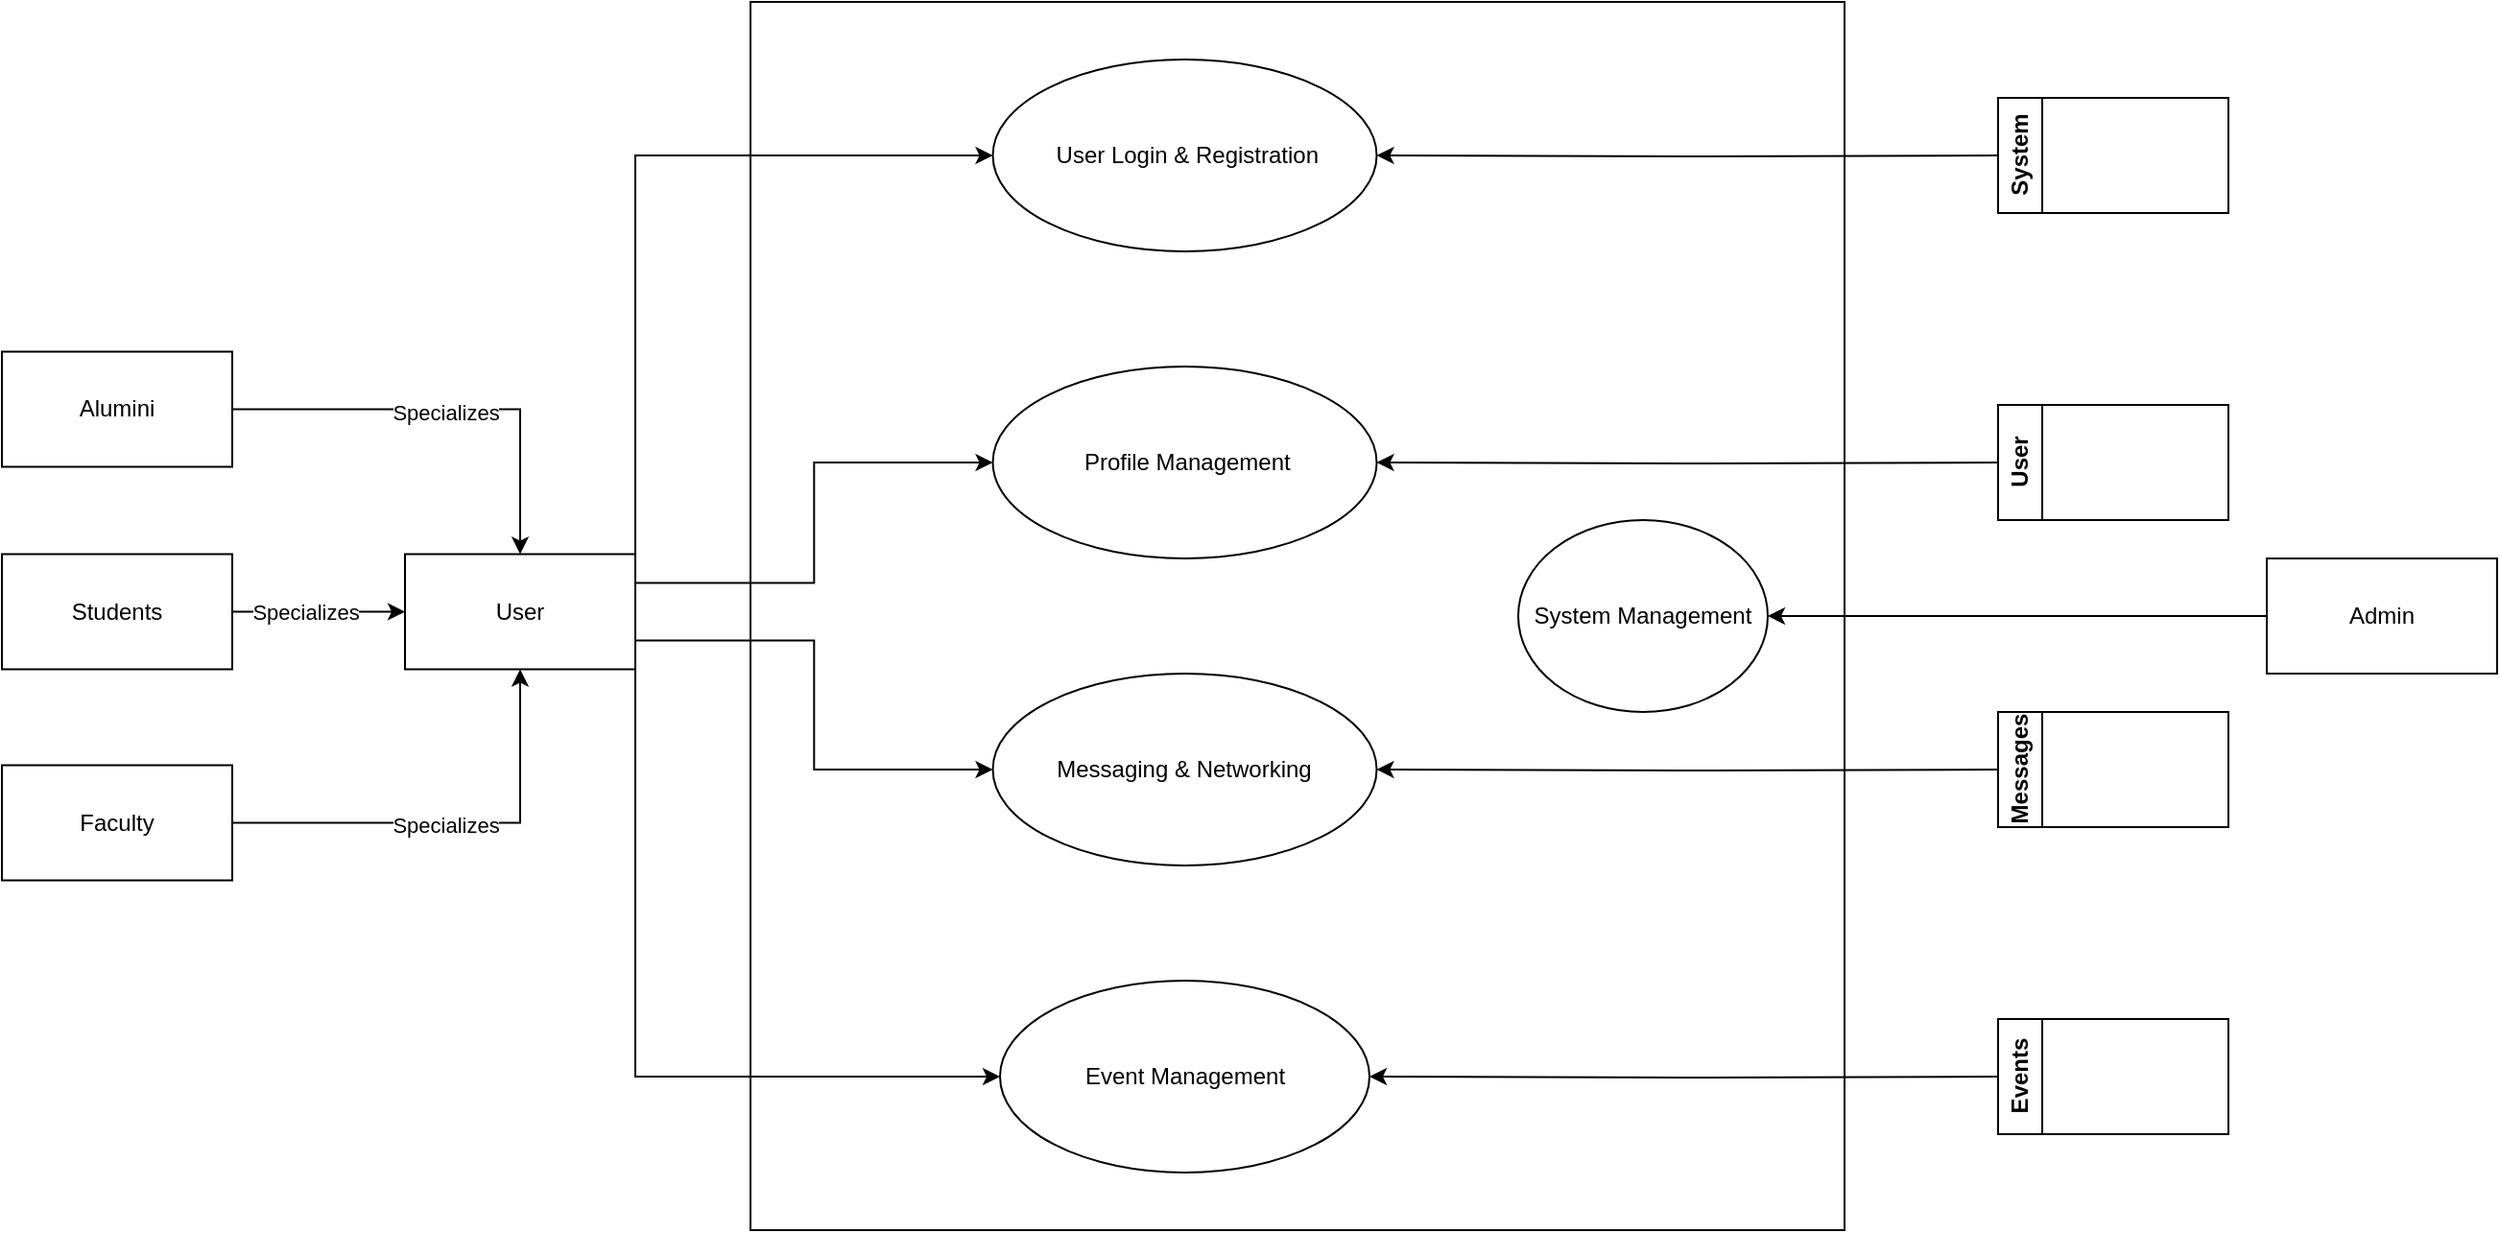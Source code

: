 <mxfile version="26.0.16">
  <diagram name="Page-1" id="aAJThHhFlCa5eVedHg0K">
    <mxGraphModel dx="2867" dy="1178" grid="1" gridSize="10" guides="1" tooltips="1" connect="1" arrows="1" fold="1" page="1" pageScale="1" pageWidth="827" pageHeight="1169" math="0" shadow="0">
      <root>
        <mxCell id="0" />
        <mxCell id="1" parent="0" />
        <mxCell id="2S_g7LYcWD6hy6EA0QEZ-115" value="" style="rounded=0;whiteSpace=wrap;html=1;" vertex="1" parent="1">
          <mxGeometry x="410" y="20" width="570" height="640" as="geometry" />
        </mxCell>
        <mxCell id="2S_g7LYcWD6hy6EA0QEZ-119" style="edgeStyle=orthogonalEdgeStyle;rounded=0;orthogonalLoop=1;jettySize=auto;html=1;exitX=1;exitY=0.5;exitDx=0;exitDy=0;entryX=0.5;entryY=0;entryDx=0;entryDy=0;" edge="1" parent="1" source="2S_g7LYcWD6hy6EA0QEZ-6" target="2S_g7LYcWD6hy6EA0QEZ-114">
          <mxGeometry relative="1" as="geometry" />
        </mxCell>
        <mxCell id="2S_g7LYcWD6hy6EA0QEZ-120" value="&lt;div&gt;Specializes&lt;/div&gt;" style="edgeLabel;html=1;align=center;verticalAlign=middle;resizable=0;points=[];" vertex="1" connectable="0" parent="2S_g7LYcWD6hy6EA0QEZ-119">
          <mxGeometry x="-0.02" y="-1" relative="1" as="geometry">
            <mxPoint as="offset" />
          </mxGeometry>
        </mxCell>
        <mxCell id="2S_g7LYcWD6hy6EA0QEZ-6" value="Alumini" style="rounded=0;whiteSpace=wrap;html=1;" vertex="1" parent="1">
          <mxGeometry x="20" y="202.25" width="120" height="60" as="geometry" />
        </mxCell>
        <mxCell id="2S_g7LYcWD6hy6EA0QEZ-128" style="edgeStyle=orthogonalEdgeStyle;rounded=0;orthogonalLoop=1;jettySize=auto;html=1;exitX=0;exitY=0.5;exitDx=0;exitDy=0;entryX=1;entryY=0.5;entryDx=0;entryDy=0;" edge="1" parent="1" source="2S_g7LYcWD6hy6EA0QEZ-10" target="2S_g7LYcWD6hy6EA0QEZ-75">
          <mxGeometry relative="1" as="geometry" />
        </mxCell>
        <mxCell id="2S_g7LYcWD6hy6EA0QEZ-10" value="Admin" style="rounded=0;whiteSpace=wrap;html=1;" vertex="1" parent="1">
          <mxGeometry x="1200" y="310" width="120" height="60" as="geometry" />
        </mxCell>
        <mxCell id="2S_g7LYcWD6hy6EA0QEZ-117" style="edgeStyle=orthogonalEdgeStyle;rounded=0;orthogonalLoop=1;jettySize=auto;html=1;exitX=1;exitY=0.5;exitDx=0;exitDy=0;entryX=0.5;entryY=1;entryDx=0;entryDy=0;" edge="1" parent="1" source="2S_g7LYcWD6hy6EA0QEZ-11" target="2S_g7LYcWD6hy6EA0QEZ-114">
          <mxGeometry relative="1" as="geometry" />
        </mxCell>
        <mxCell id="2S_g7LYcWD6hy6EA0QEZ-122" value="Specializes" style="edgeLabel;html=1;align=center;verticalAlign=middle;resizable=0;points=[];" vertex="1" connectable="0" parent="2S_g7LYcWD6hy6EA0QEZ-117">
          <mxGeometry x="-0.04" y="-1" relative="1" as="geometry">
            <mxPoint as="offset" />
          </mxGeometry>
        </mxCell>
        <mxCell id="2S_g7LYcWD6hy6EA0QEZ-11" value="Faculty" style="rounded=0;whiteSpace=wrap;html=1;" vertex="1" parent="1">
          <mxGeometry x="20" y="417.75" width="120" height="60" as="geometry" />
        </mxCell>
        <mxCell id="2S_g7LYcWD6hy6EA0QEZ-118" style="edgeStyle=orthogonalEdgeStyle;rounded=0;orthogonalLoop=1;jettySize=auto;html=1;exitX=1;exitY=0.5;exitDx=0;exitDy=0;entryX=0;entryY=0.5;entryDx=0;entryDy=0;" edge="1" parent="1" source="2S_g7LYcWD6hy6EA0QEZ-13" target="2S_g7LYcWD6hy6EA0QEZ-114">
          <mxGeometry relative="1" as="geometry" />
        </mxCell>
        <mxCell id="2S_g7LYcWD6hy6EA0QEZ-121" value="Specializes" style="edgeLabel;html=1;align=center;verticalAlign=middle;resizable=0;points=[];" vertex="1" connectable="0" parent="2S_g7LYcWD6hy6EA0QEZ-118">
          <mxGeometry x="-0.162" relative="1" as="geometry">
            <mxPoint as="offset" />
          </mxGeometry>
        </mxCell>
        <mxCell id="2S_g7LYcWD6hy6EA0QEZ-13" value="Students" style="rounded=0;whiteSpace=wrap;html=1;" vertex="1" parent="1">
          <mxGeometry x="20" y="307.75" width="120" height="60" as="geometry" />
        </mxCell>
        <mxCell id="2S_g7LYcWD6hy6EA0QEZ-26" value="&amp;nbsp;Profile Management" style="ellipse;whiteSpace=wrap;html=1;" vertex="1" parent="1">
          <mxGeometry x="536.25" y="210" width="200" height="100" as="geometry" />
        </mxCell>
        <mxCell id="2S_g7LYcWD6hy6EA0QEZ-32" value="&amp;nbsp;User Login &amp;amp; Registration" style="ellipse;whiteSpace=wrap;html=1;" vertex="1" parent="1">
          <mxGeometry x="536.25" y="50" width="200" height="100" as="geometry" />
        </mxCell>
        <mxCell id="2S_g7LYcWD6hy6EA0QEZ-52" value="Messaging &amp;amp; Networking" style="ellipse;whiteSpace=wrap;html=1;" vertex="1" parent="1">
          <mxGeometry x="536.25" y="370" width="200" height="100" as="geometry" />
        </mxCell>
        <mxCell id="2S_g7LYcWD6hy6EA0QEZ-67" value="Event Management" style="ellipse;whiteSpace=wrap;html=1;" vertex="1" parent="1">
          <mxGeometry x="540" y="530" width="192.5" height="100" as="geometry" />
        </mxCell>
        <mxCell id="2S_g7LYcWD6hy6EA0QEZ-75" value="System Management" style="ellipse;whiteSpace=wrap;html=1;" vertex="1" parent="1">
          <mxGeometry x="810" y="290" width="130" height="100" as="geometry" />
        </mxCell>
        <mxCell id="2S_g7LYcWD6hy6EA0QEZ-130" style="edgeStyle=orthogonalEdgeStyle;rounded=0;orthogonalLoop=1;jettySize=auto;html=1;exitX=0;exitY=0.5;exitDx=0;exitDy=0;entryX=1;entryY=0.5;entryDx=0;entryDy=0;" edge="1" parent="1" target="2S_g7LYcWD6hy6EA0QEZ-26">
          <mxGeometry relative="1" as="geometry">
            <mxPoint x="1060" y="260" as="sourcePoint" />
          </mxGeometry>
        </mxCell>
        <mxCell id="2S_g7LYcWD6hy6EA0QEZ-129" style="edgeStyle=orthogonalEdgeStyle;rounded=0;orthogonalLoop=1;jettySize=auto;html=1;exitX=0;exitY=0.5;exitDx=0;exitDy=0;entryX=1;entryY=0.5;entryDx=0;entryDy=0;" edge="1" parent="1" target="2S_g7LYcWD6hy6EA0QEZ-32">
          <mxGeometry relative="1" as="geometry">
            <mxPoint x="1060" y="100" as="sourcePoint" />
          </mxGeometry>
        </mxCell>
        <mxCell id="2S_g7LYcWD6hy6EA0QEZ-132" style="edgeStyle=orthogonalEdgeStyle;rounded=0;orthogonalLoop=1;jettySize=auto;html=1;exitX=0;exitY=0.5;exitDx=0;exitDy=0;entryX=1;entryY=0.5;entryDx=0;entryDy=0;" edge="1" parent="1" target="2S_g7LYcWD6hy6EA0QEZ-67">
          <mxGeometry relative="1" as="geometry">
            <mxPoint x="1060" y="580" as="sourcePoint" />
          </mxGeometry>
        </mxCell>
        <mxCell id="2S_g7LYcWD6hy6EA0QEZ-131" style="edgeStyle=orthogonalEdgeStyle;rounded=0;orthogonalLoop=1;jettySize=auto;html=1;exitX=0;exitY=0.5;exitDx=0;exitDy=0;entryX=1;entryY=0.5;entryDx=0;entryDy=0;" edge="1" parent="1" target="2S_g7LYcWD6hy6EA0QEZ-52">
          <mxGeometry relative="1" as="geometry">
            <mxPoint x="1060" y="420" as="sourcePoint" />
          </mxGeometry>
        </mxCell>
        <mxCell id="2S_g7LYcWD6hy6EA0QEZ-123" style="edgeStyle=orthogonalEdgeStyle;rounded=0;orthogonalLoop=1;jettySize=auto;html=1;exitX=1;exitY=0;exitDx=0;exitDy=0;entryX=0;entryY=0.5;entryDx=0;entryDy=0;" edge="1" parent="1" source="2S_g7LYcWD6hy6EA0QEZ-114" target="2S_g7LYcWD6hy6EA0QEZ-32">
          <mxGeometry relative="1" as="geometry" />
        </mxCell>
        <mxCell id="2S_g7LYcWD6hy6EA0QEZ-124" style="edgeStyle=orthogonalEdgeStyle;rounded=0;orthogonalLoop=1;jettySize=auto;html=1;exitX=1;exitY=0.25;exitDx=0;exitDy=0;" edge="1" parent="1" source="2S_g7LYcWD6hy6EA0QEZ-114" target="2S_g7LYcWD6hy6EA0QEZ-26">
          <mxGeometry relative="1" as="geometry" />
        </mxCell>
        <mxCell id="2S_g7LYcWD6hy6EA0QEZ-125" style="edgeStyle=orthogonalEdgeStyle;rounded=0;orthogonalLoop=1;jettySize=auto;html=1;exitX=1;exitY=0.75;exitDx=0;exitDy=0;entryX=0;entryY=0.5;entryDx=0;entryDy=0;" edge="1" parent="1" source="2S_g7LYcWD6hy6EA0QEZ-114" target="2S_g7LYcWD6hy6EA0QEZ-52">
          <mxGeometry relative="1" as="geometry" />
        </mxCell>
        <mxCell id="2S_g7LYcWD6hy6EA0QEZ-127" style="edgeStyle=orthogonalEdgeStyle;rounded=0;orthogonalLoop=1;jettySize=auto;html=1;exitX=1;exitY=1;exitDx=0;exitDy=0;entryX=0;entryY=0.5;entryDx=0;entryDy=0;" edge="1" parent="1" source="2S_g7LYcWD6hy6EA0QEZ-114" target="2S_g7LYcWD6hy6EA0QEZ-67">
          <mxGeometry relative="1" as="geometry" />
        </mxCell>
        <mxCell id="2S_g7LYcWD6hy6EA0QEZ-114" value="&lt;div&gt;User&lt;/div&gt;" style="rounded=0;whiteSpace=wrap;html=1;" vertex="1" parent="1">
          <mxGeometry x="230" y="307.75" width="120" height="60" as="geometry" />
        </mxCell>
        <mxCell id="2S_g7LYcWD6hy6EA0QEZ-136" value="System" style="swimlane;horizontal=0;whiteSpace=wrap;html=1;" vertex="1" parent="1">
          <mxGeometry x="1060" y="70" width="120" height="60" as="geometry" />
        </mxCell>
        <mxCell id="2S_g7LYcWD6hy6EA0QEZ-137" value="&lt;div&gt;User&lt;/div&gt;" style="swimlane;horizontal=0;whiteSpace=wrap;html=1;" vertex="1" parent="1">
          <mxGeometry x="1060" y="230" width="120" height="60" as="geometry" />
        </mxCell>
        <mxCell id="2S_g7LYcWD6hy6EA0QEZ-138" value="Messages" style="swimlane;horizontal=0;whiteSpace=wrap;html=1;" vertex="1" parent="1">
          <mxGeometry x="1060" y="390" width="120" height="60" as="geometry" />
        </mxCell>
        <mxCell id="2S_g7LYcWD6hy6EA0QEZ-139" value="&lt;div&gt;Events&lt;/div&gt;" style="swimlane;horizontal=0;whiteSpace=wrap;html=1;" vertex="1" parent="1">
          <mxGeometry x="1060" y="550" width="120" height="60" as="geometry" />
        </mxCell>
      </root>
    </mxGraphModel>
  </diagram>
</mxfile>
